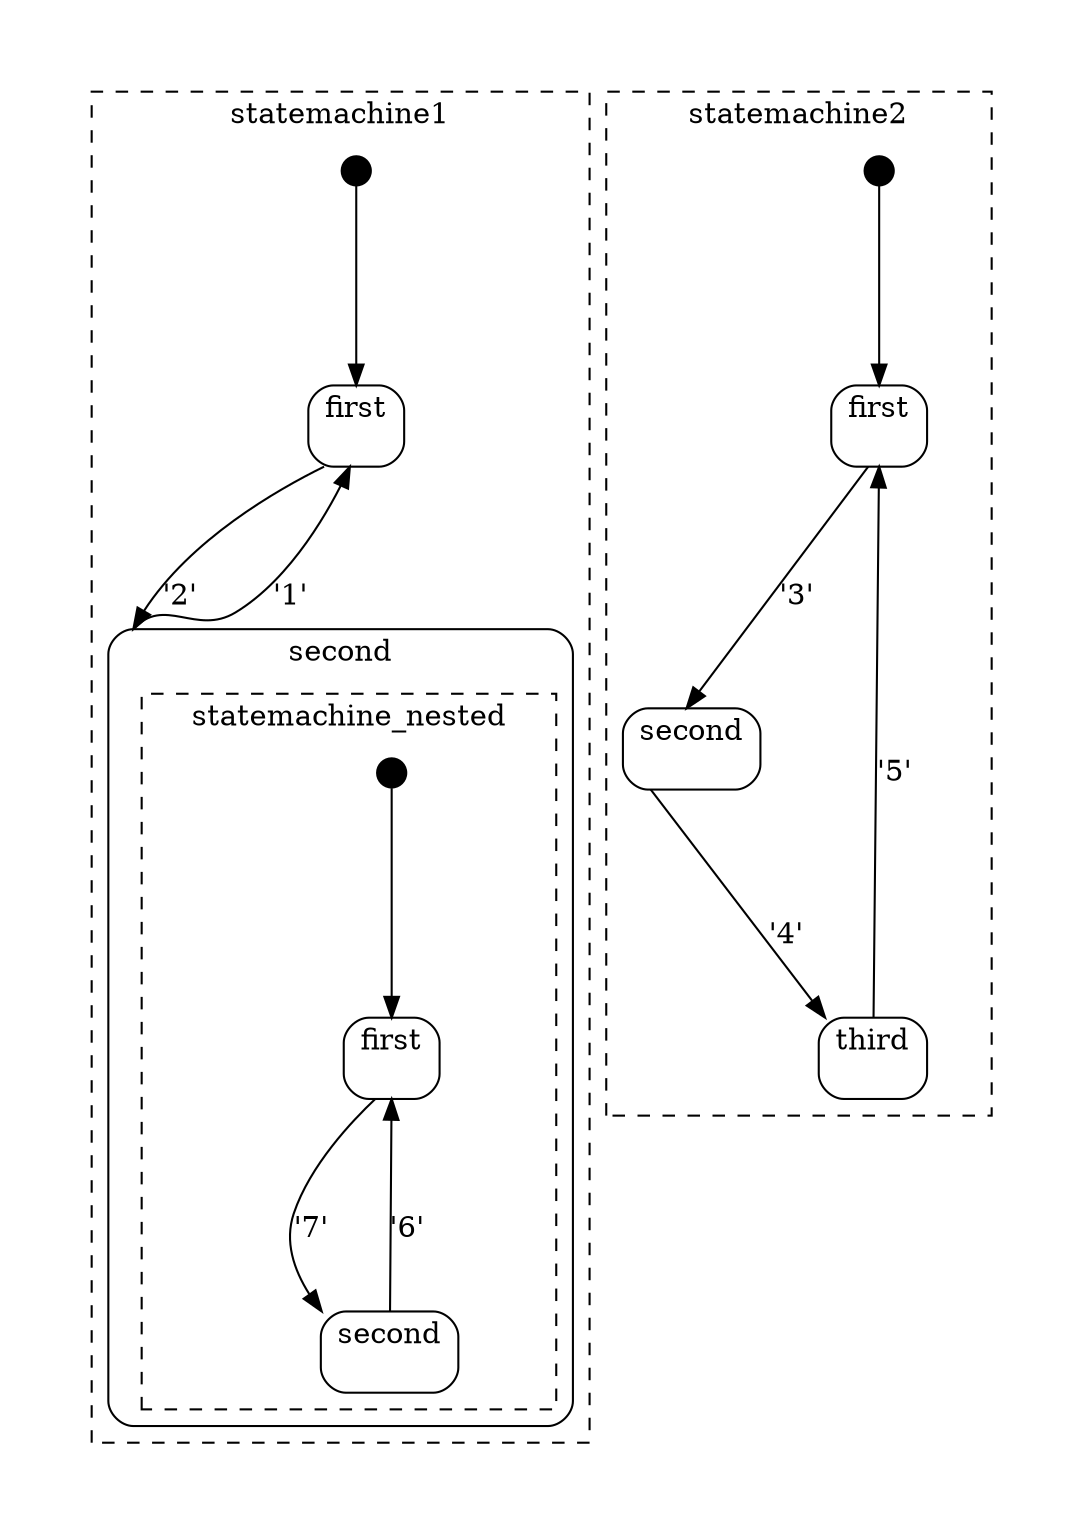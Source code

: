 digraph D {
compound=true
graph [pad="0.5", nodesep="1", ranksep="1.75"];subgraph cluster_statemachine1 {
style = dashed
  label = statemachine1
node [margin=0 width=0.2 height=0.2 shape=circle style=filled]
statemachine1_initial [label="" fillcolor=black]
subgraph cluster_statemachine1_first {
style = rounded
label = first
statemachine1_first_C [ style=invis, shape = point, label="", height=0, width=0 ];
}
statemachine1_initial -> statemachine1_first_C [lhead=cluster_statemachine1_first ];
statemachine1_first_C -> statemachine1_second_C [ltail=cluster_statemachine1_first lhead=cluster_statemachine1_second label="'2'" ];
subgraph cluster_statemachine1_second {
style = rounded
label = second
statemachine1_second_C [ style=invis, shape = point, label="", height=0, width=0 ];
subgraph cluster_statemachine_nested {
style = dashed
  label = statemachine_nested
node [margin=0 width=0.2 height=0.2 shape=circle style=filled]
statemachine_nested_initial [label="" fillcolor=black]
subgraph cluster_statemachine_nested_first {
style = rounded
label = first
statemachine_nested_first_C [ style=invis, shape = point, label="", height=0, width=0 ];
}
statemachine_nested_initial -> statemachine_nested_first_C [lhead=cluster_statemachine_nested_first ];
statemachine_nested_first_C -> statemachine_nested_second_C [ltail=cluster_statemachine_nested_first lhead=cluster_statemachine_nested_second label="'7'" ];
subgraph cluster_statemachine_nested_second {
style = rounded
label = second
statemachine_nested_second_C [ style=invis, shape = point, label="", height=0, width=0 ];
}
statemachine_nested_second_C -> statemachine_nested_first_C [ltail=cluster_statemachine_nested_second lhead=cluster_statemachine_nested_first label="'6'" ];
}
}
statemachine1_second_C -> statemachine1_first_C [ltail=cluster_statemachine1_second lhead=cluster_statemachine1_first label="'1'" ];
}
subgraph cluster_statemachine2 {
style = dashed
  label = statemachine2
node [margin=0 width=0.2 height=0.2 shape=circle style=filled]
statemachine2_initial [label="" fillcolor=black]
subgraph cluster_statemachine2_first {
style = rounded
label = first
statemachine2_first_C [ style=invis, shape = point, label="", height=0, width=0 ];
}
statemachine2_initial -> statemachine2_first_C [lhead=cluster_statemachine2_first ];
statemachine2_first_C -> statemachine2_second_C [ltail=cluster_statemachine2_first lhead=cluster_statemachine2_second label="'3'" ];
subgraph cluster_statemachine2_second {
style = rounded
label = second
statemachine2_second_C [ style=invis, shape = point, label="", height=0, width=0 ];
}
statemachine2_second_C -> statemachine2_third_C [ltail=cluster_statemachine2_second lhead=cluster_statemachine2_third label="'4'" ];
subgraph cluster_statemachine2_third {
style = rounded
label = third
statemachine2_third_C [ style=invis, shape = point, label="", height=0, width=0 ];
}
statemachine2_third_C -> statemachine2_first_C [ltail=cluster_statemachine2_third lhead=cluster_statemachine2_first label="'5'" ];
}
}
